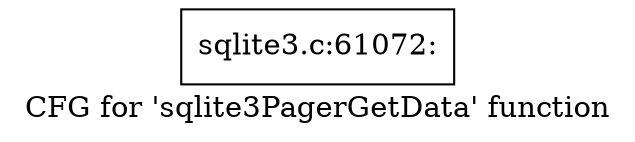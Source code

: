 digraph "CFG for 'sqlite3PagerGetData' function" {
	label="CFG for 'sqlite3PagerGetData' function";

	Node0x55c0f72970a0 [shape=record,label="{sqlite3.c:61072:}"];
}
